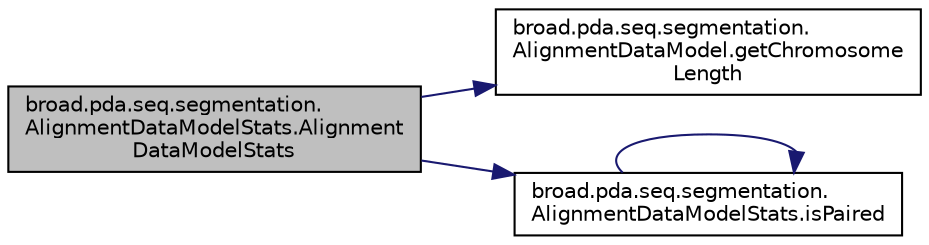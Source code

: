 digraph "broad.pda.seq.segmentation.AlignmentDataModelStats.AlignmentDataModelStats"
{
  edge [fontname="Helvetica",fontsize="10",labelfontname="Helvetica",labelfontsize="10"];
  node [fontname="Helvetica",fontsize="10",shape=record];
  rankdir="LR";
  Node1 [label="broad.pda.seq.segmentation.\lAlignmentDataModelStats.Alignment\lDataModelStats",height=0.2,width=0.4,color="black", fillcolor="grey75", style="filled" fontcolor="black"];
  Node1 -> Node2 [color="midnightblue",fontsize="10",style="solid",fontname="Helvetica"];
  Node2 [label="broad.pda.seq.segmentation.\lAlignmentDataModel.getChromosome\lLength",height=0.2,width=0.4,color="black", fillcolor="white", style="filled",URL="$interfacebroad_1_1pda_1_1seq_1_1segmentation_1_1_alignment_data_model.html#a36c6800345f6dd84eade58ce23662dfe"];
  Node1 -> Node3 [color="midnightblue",fontsize="10",style="solid",fontname="Helvetica"];
  Node3 [label="broad.pda.seq.segmentation.\lAlignmentDataModelStats.isPaired",height=0.2,width=0.4,color="black", fillcolor="white", style="filled",URL="$classbroad_1_1pda_1_1seq_1_1segmentation_1_1_alignment_data_model_stats.html#a407275e05e013a63813920aa391e24bb"];
  Node3 -> Node3 [color="midnightblue",fontsize="10",style="solid",fontname="Helvetica"];
}
